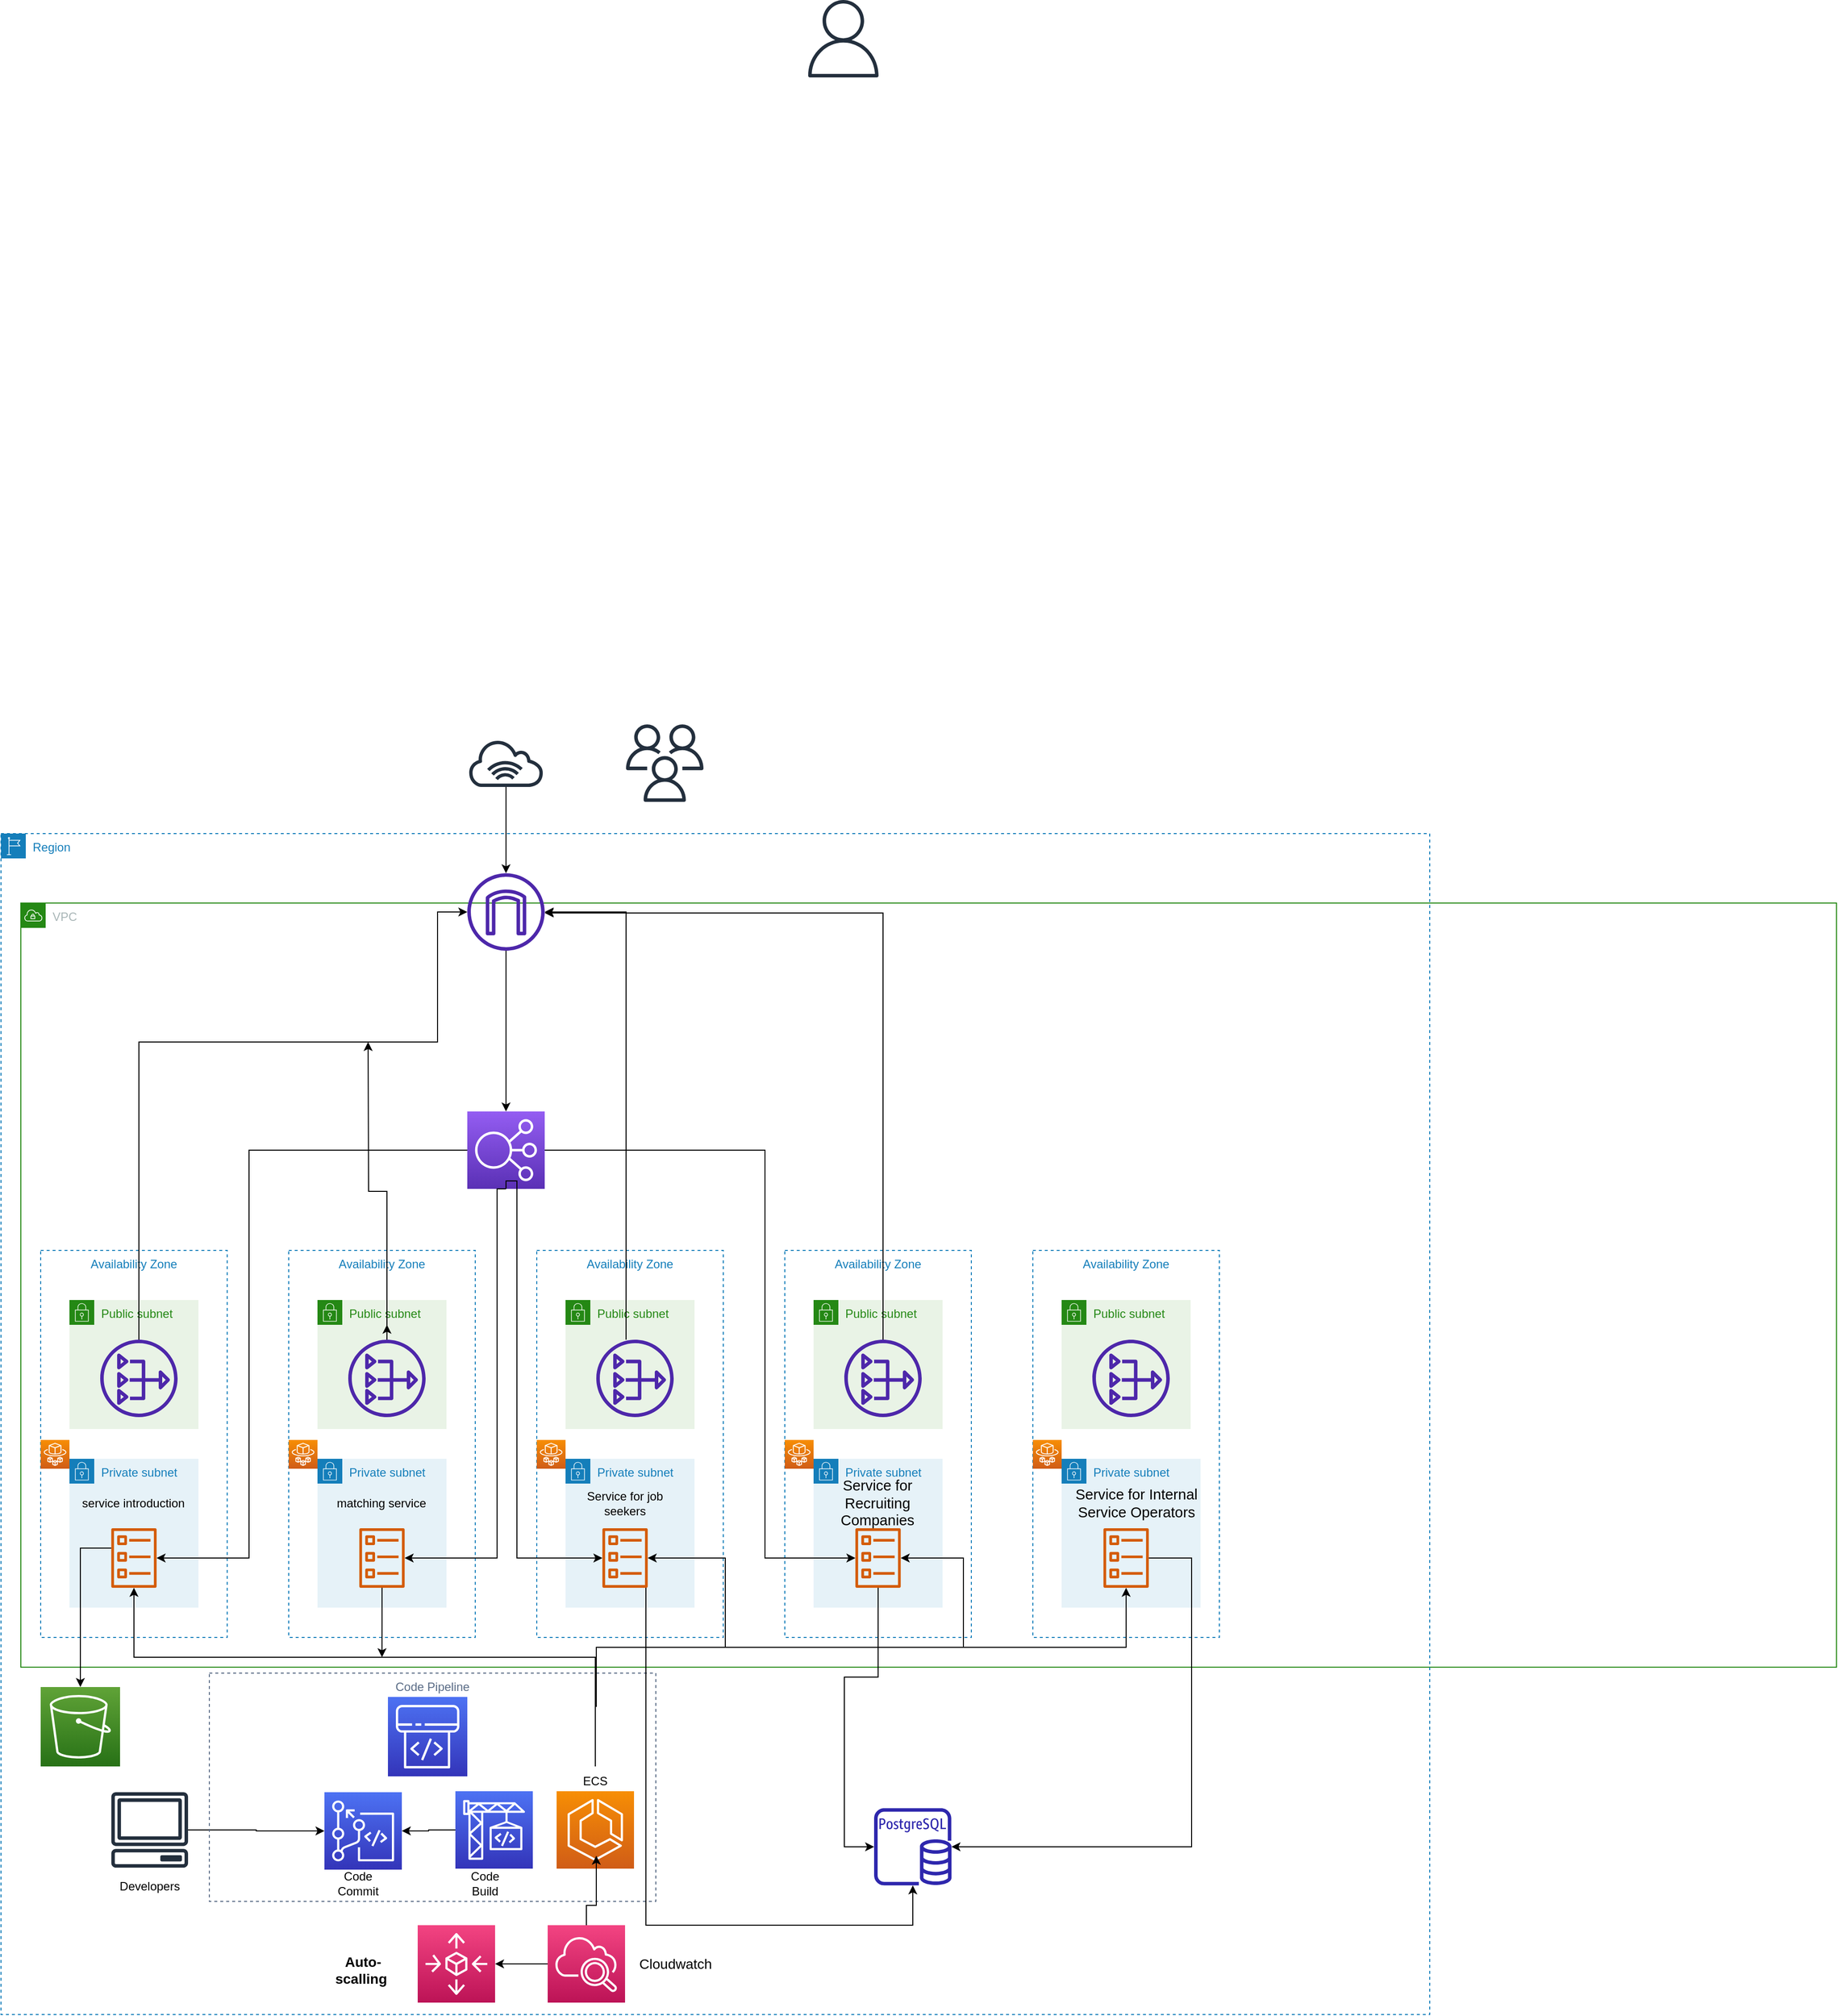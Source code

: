 <mxfile version="16.5.2" type="device"><diagram id="usgT5L8kxhBI3BYhlvLK" name="Page-1"><mxGraphModel dx="1043" dy="1648" grid="1" gridSize="10" guides="1" tooltips="1" connect="1" arrows="1" fold="1" page="1" pageScale="1" pageWidth="850" pageHeight="1100" math="0" shadow="0"><root><mxCell id="0"/><mxCell id="1" parent="0"/><mxCell id="IqSrq3hsJN4rREf1AIV9-23" value="" style="sketch=0;outlineConnect=0;fontColor=#232F3E;gradientColor=none;fillColor=#232F3D;strokeColor=none;dashed=0;verticalLabelPosition=bottom;verticalAlign=top;align=center;html=1;fontSize=12;fontStyle=0;aspect=fixed;pointerEvents=1;shape=mxgraph.aws4.user;" vertex="1" parent="1"><mxGeometry x="870" y="-180" width="78" height="78" as="geometry"/></mxCell><mxCell id="IqSrq3hsJN4rREf1AIV9-3" value="VPC" style="points=[[0,0],[0.25,0],[0.5,0],[0.75,0],[1,0],[1,0.25],[1,0.5],[1,0.75],[1,1],[0.75,1],[0.5,1],[0.25,1],[0,1],[0,0.75],[0,0.5],[0,0.25]];outlineConnect=0;gradientColor=none;html=1;whiteSpace=wrap;fontSize=12;fontStyle=0;container=0;pointerEvents=0;collapsible=0;recursiveResize=0;shape=mxgraph.aws4.group;grIcon=mxgraph.aws4.group_vpc;strokeColor=#248814;fillColor=none;verticalAlign=top;align=left;spacingLeft=30;fontColor=#AAB7B8;dashed=0;" vertex="1" parent="1"><mxGeometry x="80" y="730" width="1830" height="770" as="geometry"/></mxCell><mxCell id="IqSrq3hsJN4rREf1AIV9-4" value="Region" style="points=[[0,0],[0.25,0],[0.5,0],[0.75,0],[1,0],[1,0.25],[1,0.5],[1,0.75],[1,1],[0.75,1],[0.5,1],[0.25,1],[0,1],[0,0.75],[0,0.5],[0,0.25]];outlineConnect=0;gradientColor=none;html=1;whiteSpace=wrap;fontSize=12;fontStyle=0;container=1;pointerEvents=0;collapsible=0;recursiveResize=0;shape=mxgraph.aws4.group;grIcon=mxgraph.aws4.group_region;strokeColor=#147EBA;fillColor=none;verticalAlign=top;align=left;spacingLeft=30;fontColor=#147EBA;dashed=1;" vertex="1" parent="1"><mxGeometry x="60" y="660" width="1440" height="1190" as="geometry"/></mxCell><mxCell id="IqSrq3hsJN4rREf1AIV9-6" value="Availability Zone" style="fillColor=none;strokeColor=#147EBA;dashed=1;verticalAlign=top;fontStyle=0;fontColor=#147EBA;" vertex="1" parent="IqSrq3hsJN4rREf1AIV9-4"><mxGeometry x="40" y="420" width="188" height="390" as="geometry"/></mxCell><mxCell id="IqSrq3hsJN4rREf1AIV9-7" value="Private subnet" style="points=[[0,0],[0.25,0],[0.5,0],[0.75,0],[1,0],[1,0.25],[1,0.5],[1,0.75],[1,1],[0.75,1],[0.5,1],[0.25,1],[0,1],[0,0.75],[0,0.5],[0,0.25]];outlineConnect=0;gradientColor=none;html=1;whiteSpace=wrap;fontSize=12;fontStyle=0;container=1;pointerEvents=0;collapsible=0;recursiveResize=0;shape=mxgraph.aws4.group;grIcon=mxgraph.aws4.group_security_group;grStroke=0;strokeColor=#147EBA;fillColor=#E6F2F8;verticalAlign=top;align=left;spacingLeft=30;fontColor=#147EBA;dashed=0;" vertex="1" parent="IqSrq3hsJN4rREf1AIV9-4"><mxGeometry x="69" y="630" width="130" height="150" as="geometry"/></mxCell><mxCell id="IqSrq3hsJN4rREf1AIV9-49" value="service introduction" style="text;html=1;strokeColor=none;fillColor=none;align=center;verticalAlign=middle;whiteSpace=wrap;rounded=0;" vertex="1" parent="IqSrq3hsJN4rREf1AIV9-7"><mxGeometry x="-0.01" y="30" width="129" height="30" as="geometry"/></mxCell><mxCell id="IqSrq3hsJN4rREf1AIV9-58" style="edgeStyle=orthogonalEdgeStyle;rounded=0;orthogonalLoop=1;jettySize=auto;html=1;exitX=0.5;exitY=1;exitDx=0;exitDy=0;exitPerimeter=0;" edge="1" parent="IqSrq3hsJN4rREf1AIV9-4" source="IqSrq3hsJN4rREf1AIV9-20" target="IqSrq3hsJN4rREf1AIV9-1"><mxGeometry relative="1" as="geometry"><Array as="points"><mxPoint x="509" y="319"/><mxPoint x="250" y="319"/><mxPoint x="250" y="730"/></Array></mxGeometry></mxCell><mxCell id="IqSrq3hsJN4rREf1AIV9-20" value="" style="sketch=0;points=[[0,0,0],[0.25,0,0],[0.5,0,0],[0.75,0,0],[1,0,0],[0,1,0],[0.25,1,0],[0.5,1,0],[0.75,1,0],[1,1,0],[0,0.25,0],[0,0.5,0],[0,0.75,0],[1,0.25,0],[1,0.5,0],[1,0.75,0]];outlineConnect=0;fontColor=#232F3E;gradientColor=#945DF2;gradientDirection=north;fillColor=#5A30B5;strokeColor=#ffffff;dashed=0;verticalLabelPosition=bottom;verticalAlign=top;align=center;html=1;fontSize=12;fontStyle=0;aspect=fixed;shape=mxgraph.aws4.resourceIcon;resIcon=mxgraph.aws4.elastic_load_balancing;" vertex="1" parent="IqSrq3hsJN4rREf1AIV9-4"><mxGeometry x="470" y="280" width="78" height="78" as="geometry"/></mxCell><mxCell id="IqSrq3hsJN4rREf1AIV9-1" value="" style="sketch=0;outlineConnect=0;fontColor=#232F3E;gradientColor=none;fillColor=#D45B07;strokeColor=none;dashed=0;verticalLabelPosition=bottom;verticalAlign=top;align=center;html=1;fontSize=12;fontStyle=0;aspect=fixed;pointerEvents=1;shape=mxgraph.aws4.ecs_task;" vertex="1" parent="IqSrq3hsJN4rREf1AIV9-4"><mxGeometry x="110.87" y="700" width="46.25" height="60" as="geometry"/></mxCell><mxCell id="IqSrq3hsJN4rREf1AIV9-27" value="Public subnet" style="points=[[0,0],[0.25,0],[0.5,0],[0.75,0],[1,0],[1,0.25],[1,0.5],[1,0.75],[1,1],[0.75,1],[0.5,1],[0.25,1],[0,1],[0,0.75],[0,0.5],[0,0.25]];outlineConnect=0;gradientColor=none;html=1;whiteSpace=wrap;fontSize=12;fontStyle=0;container=1;pointerEvents=0;collapsible=0;recursiveResize=0;shape=mxgraph.aws4.group;grIcon=mxgraph.aws4.group_security_group;grStroke=0;strokeColor=#248814;fillColor=#E9F3E6;verticalAlign=top;align=left;spacingLeft=30;fontColor=#248814;dashed=0;" vertex="1" parent="IqSrq3hsJN4rREf1AIV9-4"><mxGeometry x="68.99" y="470" width="130" height="130" as="geometry"/></mxCell><mxCell id="IqSrq3hsJN4rREf1AIV9-113" style="edgeStyle=orthogonalEdgeStyle;rounded=0;orthogonalLoop=1;jettySize=auto;html=1;" edge="1" parent="IqSrq3hsJN4rREf1AIV9-4" source="IqSrq3hsJN4rREf1AIV9-28" target="IqSrq3hsJN4rREf1AIV9-22"><mxGeometry relative="1" as="geometry"><Array as="points"><mxPoint x="139" y="210"/><mxPoint x="440" y="210"/><mxPoint x="440" y="79"/></Array></mxGeometry></mxCell><mxCell id="IqSrq3hsJN4rREf1AIV9-28" value="" style="sketch=0;outlineConnect=0;fontColor=#232F3E;gradientColor=none;fillColor=#4D27AA;strokeColor=none;dashed=0;verticalLabelPosition=bottom;verticalAlign=top;align=center;html=1;fontSize=12;fontStyle=0;aspect=fixed;pointerEvents=1;shape=mxgraph.aws4.nat_gateway;" vertex="1" parent="IqSrq3hsJN4rREf1AIV9-4"><mxGeometry x="100" y="510" width="78" height="78" as="geometry"/></mxCell><mxCell id="IqSrq3hsJN4rREf1AIV9-29" value="Availability Zone" style="fillColor=none;strokeColor=#147EBA;dashed=1;verticalAlign=top;fontStyle=0;fontColor=#147EBA;" vertex="1" parent="IqSrq3hsJN4rREf1AIV9-4"><mxGeometry x="290" y="420" width="188" height="390" as="geometry"/></mxCell><mxCell id="IqSrq3hsJN4rREf1AIV9-30" value="Private subnet" style="points=[[0,0],[0.25,0],[0.5,0],[0.75,0],[1,0],[1,0.25],[1,0.5],[1,0.75],[1,1],[0.75,1],[0.5,1],[0.25,1],[0,1],[0,0.75],[0,0.5],[0,0.25]];outlineConnect=0;gradientColor=none;html=1;whiteSpace=wrap;fontSize=12;fontStyle=0;container=1;pointerEvents=0;collapsible=0;recursiveResize=0;shape=mxgraph.aws4.group;grIcon=mxgraph.aws4.group_security_group;grStroke=0;strokeColor=#147EBA;fillColor=#E6F2F8;verticalAlign=top;align=left;spacingLeft=30;fontColor=#147EBA;dashed=0;" vertex="1" parent="IqSrq3hsJN4rREf1AIV9-4"><mxGeometry x="319" y="630" width="130" height="150" as="geometry"/></mxCell><mxCell id="IqSrq3hsJN4rREf1AIV9-50" value="matching service" style="text;html=1;strokeColor=none;fillColor=none;align=center;verticalAlign=middle;whiteSpace=wrap;rounded=0;" vertex="1" parent="IqSrq3hsJN4rREf1AIV9-30"><mxGeometry x="10.49" y="30" width="109" height="30" as="geometry"/></mxCell><mxCell id="IqSrq3hsJN4rREf1AIV9-59" style="edgeStyle=orthogonalEdgeStyle;rounded=0;orthogonalLoop=1;jettySize=auto;html=1;exitX=0.5;exitY=1;exitDx=0;exitDy=0;exitPerimeter=0;" edge="1" parent="IqSrq3hsJN4rREf1AIV9-4" source="IqSrq3hsJN4rREf1AIV9-20" target="IqSrq3hsJN4rREf1AIV9-31"><mxGeometry relative="1" as="geometry"><Array as="points"><mxPoint x="500" y="358"/><mxPoint x="500" y="730"/></Array></mxGeometry></mxCell><mxCell id="IqSrq3hsJN4rREf1AIV9-31" value="" style="sketch=0;outlineConnect=0;fontColor=#232F3E;gradientColor=none;fillColor=#D45B07;strokeColor=none;dashed=0;verticalLabelPosition=bottom;verticalAlign=top;align=center;html=1;fontSize=12;fontStyle=0;aspect=fixed;pointerEvents=1;shape=mxgraph.aws4.ecs_task;" vertex="1" parent="IqSrq3hsJN4rREf1AIV9-4"><mxGeometry x="360.87" y="700" width="46.25" height="60" as="geometry"/></mxCell><mxCell id="IqSrq3hsJN4rREf1AIV9-32" value="Public subnet" style="points=[[0,0],[0.25,0],[0.5,0],[0.75,0],[1,0],[1,0.25],[1,0.5],[1,0.75],[1,1],[0.75,1],[0.5,1],[0.25,1],[0,1],[0,0.75],[0,0.5],[0,0.25]];outlineConnect=0;gradientColor=none;html=1;whiteSpace=wrap;fontSize=12;fontStyle=0;container=1;pointerEvents=0;collapsible=0;recursiveResize=0;shape=mxgraph.aws4.group;grIcon=mxgraph.aws4.group_security_group;grStroke=0;strokeColor=#248814;fillColor=#E9F3E6;verticalAlign=top;align=left;spacingLeft=30;fontColor=#248814;dashed=0;" vertex="1" parent="IqSrq3hsJN4rREf1AIV9-4"><mxGeometry x="318.99" y="470" width="130" height="130" as="geometry"/></mxCell><mxCell id="IqSrq3hsJN4rREf1AIV9-114" style="edgeStyle=orthogonalEdgeStyle;rounded=0;orthogonalLoop=1;jettySize=auto;html=1;" edge="1" parent="IqSrq3hsJN4rREf1AIV9-4" source="IqSrq3hsJN4rREf1AIV9-33" target="IqSrq3hsJN4rREf1AIV9-4"><mxGeometry relative="1" as="geometry"><Array as="points"><mxPoint x="389" y="360"/><mxPoint x="448" y="360"/></Array></mxGeometry></mxCell><mxCell id="IqSrq3hsJN4rREf1AIV9-33" value="" style="sketch=0;outlineConnect=0;fontColor=#232F3E;gradientColor=none;fillColor=#4D27AA;strokeColor=none;dashed=0;verticalLabelPosition=bottom;verticalAlign=top;align=center;html=1;fontSize=12;fontStyle=0;aspect=fixed;pointerEvents=1;shape=mxgraph.aws4.nat_gateway;" vertex="1" parent="IqSrq3hsJN4rREf1AIV9-4"><mxGeometry x="350" y="510" width="78" height="78" as="geometry"/></mxCell><mxCell id="IqSrq3hsJN4rREf1AIV9-34" value="Availability Zone" style="fillColor=none;strokeColor=#147EBA;dashed=1;verticalAlign=top;fontStyle=0;fontColor=#147EBA;" vertex="1" parent="IqSrq3hsJN4rREf1AIV9-4"><mxGeometry x="540" y="420" width="188" height="390" as="geometry"/></mxCell><mxCell id="IqSrq3hsJN4rREf1AIV9-35" value="Private subnet" style="points=[[0,0],[0.25,0],[0.5,0],[0.75,0],[1,0],[1,0.25],[1,0.5],[1,0.75],[1,1],[0.75,1],[0.5,1],[0.25,1],[0,1],[0,0.75],[0,0.5],[0,0.25]];outlineConnect=0;gradientColor=none;html=1;whiteSpace=wrap;fontSize=12;fontStyle=0;container=1;pointerEvents=0;collapsible=0;recursiveResize=0;shape=mxgraph.aws4.group;grIcon=mxgraph.aws4.group_security_group;grStroke=0;strokeColor=#147EBA;fillColor=#E6F2F8;verticalAlign=top;align=left;spacingLeft=30;fontColor=#147EBA;dashed=0;" vertex="1" parent="IqSrq3hsJN4rREf1AIV9-4"><mxGeometry x="569" y="630" width="130" height="150" as="geometry"/></mxCell><mxCell id="IqSrq3hsJN4rREf1AIV9-51" value="Service for job seekers" style="text;html=1;strokeColor=none;fillColor=none;align=center;verticalAlign=middle;whiteSpace=wrap;rounded=0;" vertex="1" parent="IqSrq3hsJN4rREf1AIV9-35"><mxGeometry x="-0.01" y="30" width="120.01" height="30" as="geometry"/></mxCell><mxCell id="IqSrq3hsJN4rREf1AIV9-36" value="" style="sketch=0;outlineConnect=0;fontColor=#232F3E;gradientColor=none;fillColor=#D45B07;strokeColor=none;dashed=0;verticalLabelPosition=bottom;verticalAlign=top;align=center;html=1;fontSize=12;fontStyle=0;aspect=fixed;pointerEvents=1;shape=mxgraph.aws4.ecs_task;" vertex="1" parent="IqSrq3hsJN4rREf1AIV9-35"><mxGeometry x="36.87" y="70" width="46.25" height="60" as="geometry"/></mxCell><mxCell id="IqSrq3hsJN4rREf1AIV9-62" style="edgeStyle=orthogonalEdgeStyle;rounded=0;orthogonalLoop=1;jettySize=auto;html=1;exitX=0.5;exitY=1;exitDx=0;exitDy=0;exitPerimeter=0;" edge="1" parent="IqSrq3hsJN4rREf1AIV9-4" source="IqSrq3hsJN4rREf1AIV9-20" target="IqSrq3hsJN4rREf1AIV9-36"><mxGeometry relative="1" as="geometry"><Array as="points"><mxPoint x="509" y="350"/><mxPoint x="520" y="350"/><mxPoint x="520" y="730"/></Array></mxGeometry></mxCell><mxCell id="IqSrq3hsJN4rREf1AIV9-37" value="Public subnet" style="points=[[0,0],[0.25,0],[0.5,0],[0.75,0],[1,0],[1,0.25],[1,0.5],[1,0.75],[1,1],[0.75,1],[0.5,1],[0.25,1],[0,1],[0,0.75],[0,0.5],[0,0.25]];outlineConnect=0;gradientColor=none;html=1;whiteSpace=wrap;fontSize=12;fontStyle=0;container=1;pointerEvents=0;collapsible=0;recursiveResize=0;shape=mxgraph.aws4.group;grIcon=mxgraph.aws4.group_security_group;grStroke=0;strokeColor=#248814;fillColor=#E9F3E6;verticalAlign=top;align=left;spacingLeft=30;fontColor=#248814;dashed=0;" vertex="1" parent="IqSrq3hsJN4rREf1AIV9-4"><mxGeometry x="568.99" y="470" width="130" height="130" as="geometry"/></mxCell><mxCell id="IqSrq3hsJN4rREf1AIV9-115" style="edgeStyle=orthogonalEdgeStyle;rounded=0;orthogonalLoop=1;jettySize=auto;html=1;" edge="1" parent="IqSrq3hsJN4rREf1AIV9-4" source="IqSrq3hsJN4rREf1AIV9-38" target="IqSrq3hsJN4rREf1AIV9-22"><mxGeometry relative="1" as="geometry"><Array as="points"><mxPoint x="630" y="79"/></Array></mxGeometry></mxCell><mxCell id="IqSrq3hsJN4rREf1AIV9-38" value="" style="sketch=0;outlineConnect=0;fontColor=#232F3E;gradientColor=none;fillColor=#4D27AA;strokeColor=none;dashed=0;verticalLabelPosition=bottom;verticalAlign=top;align=center;html=1;fontSize=12;fontStyle=0;aspect=fixed;pointerEvents=1;shape=mxgraph.aws4.nat_gateway;" vertex="1" parent="IqSrq3hsJN4rREf1AIV9-4"><mxGeometry x="600" y="510" width="78" height="78" as="geometry"/></mxCell><mxCell id="IqSrq3hsJN4rREf1AIV9-39" value="Availability Zone" style="fillColor=none;strokeColor=#147EBA;dashed=1;verticalAlign=top;fontStyle=0;fontColor=#147EBA;" vertex="1" parent="IqSrq3hsJN4rREf1AIV9-4"><mxGeometry x="790" y="420" width="188" height="390" as="geometry"/></mxCell><mxCell id="IqSrq3hsJN4rREf1AIV9-40" value="Private subnet" style="points=[[0,0],[0.25,0],[0.5,0],[0.75,0],[1,0],[1,0.25],[1,0.5],[1,0.75],[1,1],[0.75,1],[0.5,1],[0.25,1],[0,1],[0,0.75],[0,0.5],[0,0.25]];outlineConnect=0;gradientColor=none;html=1;whiteSpace=wrap;fontSize=12;fontStyle=0;container=1;pointerEvents=0;collapsible=0;recursiveResize=0;shape=mxgraph.aws4.group;grIcon=mxgraph.aws4.group_security_group;grStroke=0;strokeColor=#147EBA;fillColor=#E6F2F8;verticalAlign=top;align=left;spacingLeft=30;fontColor=#147EBA;dashed=0;" vertex="1" parent="IqSrq3hsJN4rREf1AIV9-4"><mxGeometry x="819" y="630" width="130" height="150" as="geometry"/></mxCell><mxCell id="IqSrq3hsJN4rREf1AIV9-52" value="&lt;span style=&quot;font-size: 11.0pt ; font-family: &amp;#34;calibri&amp;#34; , sans-serif&quot;&gt;Service for Recruiting Companies&lt;span style=&quot;letter-spacing: -2.35pt&quot;&gt;&lt;/span&gt;&lt;/span&gt;" style="text;html=1;strokeColor=none;fillColor=none;align=center;verticalAlign=middle;whiteSpace=wrap;rounded=0;" vertex="1" parent="IqSrq3hsJN4rREf1AIV9-40"><mxGeometry x="-1" y="30" width="131" height="30" as="geometry"/></mxCell><mxCell id="IqSrq3hsJN4rREf1AIV9-61" style="edgeStyle=orthogonalEdgeStyle;rounded=0;orthogonalLoop=1;jettySize=auto;html=1;" edge="1" parent="IqSrq3hsJN4rREf1AIV9-4" source="IqSrq3hsJN4rREf1AIV9-20" target="IqSrq3hsJN4rREf1AIV9-41"><mxGeometry relative="1" as="geometry"><Array as="points"><mxPoint x="770" y="319"/><mxPoint x="770" y="730"/></Array></mxGeometry></mxCell><mxCell id="IqSrq3hsJN4rREf1AIV9-41" value="" style="sketch=0;outlineConnect=0;fontColor=#232F3E;gradientColor=none;fillColor=#D45B07;strokeColor=none;dashed=0;verticalLabelPosition=bottom;verticalAlign=top;align=center;html=1;fontSize=12;fontStyle=0;aspect=fixed;pointerEvents=1;shape=mxgraph.aws4.ecs_task;" vertex="1" parent="IqSrq3hsJN4rREf1AIV9-4"><mxGeometry x="860.87" y="700" width="46.25" height="60" as="geometry"/></mxCell><mxCell id="IqSrq3hsJN4rREf1AIV9-42" value="Public subnet" style="points=[[0,0],[0.25,0],[0.5,0],[0.75,0],[1,0],[1,0.25],[1,0.5],[1,0.75],[1,1],[0.75,1],[0.5,1],[0.25,1],[0,1],[0,0.75],[0,0.5],[0,0.25]];outlineConnect=0;gradientColor=none;html=1;whiteSpace=wrap;fontSize=12;fontStyle=0;container=1;pointerEvents=0;collapsible=0;recursiveResize=0;shape=mxgraph.aws4.group;grIcon=mxgraph.aws4.group_security_group;grStroke=0;strokeColor=#248814;fillColor=#E9F3E6;verticalAlign=top;align=left;spacingLeft=30;fontColor=#248814;dashed=0;" vertex="1" parent="IqSrq3hsJN4rREf1AIV9-4"><mxGeometry x="818.99" y="470" width="130" height="130" as="geometry"/></mxCell><mxCell id="IqSrq3hsJN4rREf1AIV9-43" value="" style="sketch=0;outlineConnect=0;fontColor=#232F3E;gradientColor=none;fillColor=#4D27AA;strokeColor=none;dashed=0;verticalLabelPosition=bottom;verticalAlign=top;align=center;html=1;fontSize=12;fontStyle=0;aspect=fixed;pointerEvents=1;shape=mxgraph.aws4.nat_gateway;" vertex="1" parent="IqSrq3hsJN4rREf1AIV9-4"><mxGeometry x="850" y="510" width="78" height="78" as="geometry"/></mxCell><mxCell id="IqSrq3hsJN4rREf1AIV9-44" value="Availability Zone" style="fillColor=none;strokeColor=#147EBA;dashed=1;verticalAlign=top;fontStyle=0;fontColor=#147EBA;" vertex="1" parent="IqSrq3hsJN4rREf1AIV9-4"><mxGeometry x="1040" y="420" width="188" height="390" as="geometry"/></mxCell><mxCell id="IqSrq3hsJN4rREf1AIV9-45" value="Private subnet" style="points=[[0,0],[0.25,0],[0.5,0],[0.75,0],[1,0],[1,0.25],[1,0.5],[1,0.75],[1,1],[0.75,1],[0.5,1],[0.25,1],[0,1],[0,0.75],[0,0.5],[0,0.25]];outlineConnect=0;gradientColor=none;html=1;whiteSpace=wrap;fontSize=12;fontStyle=0;container=1;pointerEvents=0;collapsible=0;recursiveResize=0;shape=mxgraph.aws4.group;grIcon=mxgraph.aws4.group_security_group;grStroke=0;strokeColor=#147EBA;fillColor=#E6F2F8;verticalAlign=top;align=left;spacingLeft=30;fontColor=#147EBA;dashed=0;" vertex="1" parent="IqSrq3hsJN4rREf1AIV9-4"><mxGeometry x="1069" y="630" width="140" height="150" as="geometry"/></mxCell><mxCell id="IqSrq3hsJN4rREf1AIV9-53" value="&lt;span style=&quot;font-size: 11.0pt ; font-family: &amp;#34;calibri&amp;#34; , sans-serif&quot;&gt;Service for Internal Service Operators&lt;span style=&quot;letter-spacing: -2.35pt&quot;&gt;&lt;/span&gt;&lt;/span&gt;" style="text;html=1;strokeColor=none;fillColor=none;align=center;verticalAlign=middle;whiteSpace=wrap;rounded=0;" vertex="1" parent="IqSrq3hsJN4rREf1AIV9-45"><mxGeometry x="11" y="30" width="129" height="30" as="geometry"/></mxCell><mxCell id="IqSrq3hsJN4rREf1AIV9-46" value="" style="sketch=0;outlineConnect=0;fontColor=#232F3E;gradientColor=none;fillColor=#D45B07;strokeColor=none;dashed=0;verticalLabelPosition=bottom;verticalAlign=top;align=center;html=1;fontSize=12;fontStyle=0;aspect=fixed;pointerEvents=1;shape=mxgraph.aws4.ecs_task;" vertex="1" parent="IqSrq3hsJN4rREf1AIV9-4"><mxGeometry x="1110.87" y="700" width="46.25" height="60" as="geometry"/></mxCell><mxCell id="IqSrq3hsJN4rREf1AIV9-47" value="Public subnet" style="points=[[0,0],[0.25,0],[0.5,0],[0.75,0],[1,0],[1,0.25],[1,0.5],[1,0.75],[1,1],[0.75,1],[0.5,1],[0.25,1],[0,1],[0,0.75],[0,0.5],[0,0.25]];outlineConnect=0;gradientColor=none;html=1;whiteSpace=wrap;fontSize=12;fontStyle=0;container=1;pointerEvents=0;collapsible=0;recursiveResize=0;shape=mxgraph.aws4.group;grIcon=mxgraph.aws4.group_security_group;grStroke=0;strokeColor=#248814;fillColor=#E9F3E6;verticalAlign=top;align=left;spacingLeft=30;fontColor=#248814;dashed=0;" vertex="1" parent="IqSrq3hsJN4rREf1AIV9-4"><mxGeometry x="1068.99" y="470" width="130" height="130" as="geometry"/></mxCell><mxCell id="IqSrq3hsJN4rREf1AIV9-48" value="" style="sketch=0;outlineConnect=0;fontColor=#232F3E;gradientColor=none;fillColor=#4D27AA;strokeColor=none;dashed=0;verticalLabelPosition=bottom;verticalAlign=top;align=center;html=1;fontSize=12;fontStyle=0;aspect=fixed;pointerEvents=1;shape=mxgraph.aws4.nat_gateway;" vertex="1" parent="IqSrq3hsJN4rREf1AIV9-4"><mxGeometry x="1100" y="510" width="78" height="78" as="geometry"/></mxCell><mxCell id="IqSrq3hsJN4rREf1AIV9-63" style="edgeStyle=orthogonalEdgeStyle;rounded=0;orthogonalLoop=1;jettySize=auto;html=1;" edge="1" parent="IqSrq3hsJN4rREf1AIV9-4" source="IqSrq3hsJN4rREf1AIV9-22" target="IqSrq3hsJN4rREf1AIV9-20"><mxGeometry relative="1" as="geometry"/></mxCell><mxCell id="IqSrq3hsJN4rREf1AIV9-22" value="" style="sketch=0;outlineConnect=0;fontColor=#232F3E;gradientColor=none;fillColor=#4D27AA;strokeColor=none;dashed=0;verticalLabelPosition=bottom;verticalAlign=top;align=center;html=1;fontSize=12;fontStyle=0;aspect=fixed;pointerEvents=1;shape=mxgraph.aws4.internet_gateway;" vertex="1" parent="IqSrq3hsJN4rREf1AIV9-4"><mxGeometry x="470" y="40" width="78" height="78" as="geometry"/></mxCell><mxCell id="IqSrq3hsJN4rREf1AIV9-67" value="" style="group" vertex="1" connectable="0" parent="IqSrq3hsJN4rREf1AIV9-4"><mxGeometry x="110.87" y="966" width="78" height="110" as="geometry"/></mxCell><mxCell id="IqSrq3hsJN4rREf1AIV9-64" value="" style="sketch=0;outlineConnect=0;fontColor=#232F3E;gradientColor=none;fillColor=#232F3D;strokeColor=none;dashed=0;verticalLabelPosition=bottom;verticalAlign=top;align=center;html=1;fontSize=12;fontStyle=0;aspect=fixed;pointerEvents=1;shape=mxgraph.aws4.client;" vertex="1" parent="IqSrq3hsJN4rREf1AIV9-67"><mxGeometry width="78" height="76" as="geometry"/></mxCell><mxCell id="IqSrq3hsJN4rREf1AIV9-66" value="Developers" style="text;html=1;strokeColor=none;fillColor=none;align=center;verticalAlign=middle;whiteSpace=wrap;rounded=0;" vertex="1" parent="IqSrq3hsJN4rREf1AIV9-67"><mxGeometry x="9" y="80" width="60" height="30" as="geometry"/></mxCell><mxCell id="IqSrq3hsJN4rREf1AIV9-68" value="" style="sketch=0;points=[[0,0,0],[0.25,0,0],[0.5,0,0],[0.75,0,0],[1,0,0],[0,1,0],[0.25,1,0],[0.5,1,0],[0.75,1,0],[1,1,0],[0,0.25,0],[0,0.5,0],[0,0.75,0],[1,0.25,0],[1,0.5,0],[1,0.75,0]];outlineConnect=0;fontColor=#232F3E;gradientColor=#F78E04;gradientDirection=north;fillColor=#D05C17;strokeColor=#ffffff;dashed=0;verticalLabelPosition=bottom;verticalAlign=top;align=center;html=1;fontSize=12;fontStyle=0;aspect=fixed;shape=mxgraph.aws4.resourceIcon;resIcon=mxgraph.aws4.fargate;" vertex="1" parent="IqSrq3hsJN4rREf1AIV9-4"><mxGeometry x="40" y="611" width="29" height="29" as="geometry"/></mxCell><mxCell id="IqSrq3hsJN4rREf1AIV9-69" value="" style="sketch=0;points=[[0,0,0],[0.25,0,0],[0.5,0,0],[0.75,0,0],[1,0,0],[0,1,0],[0.25,1,0],[0.5,1,0],[0.75,1,0],[1,1,0],[0,0.25,0],[0,0.5,0],[0,0.75,0],[1,0.25,0],[1,0.5,0],[1,0.75,0]];outlineConnect=0;fontColor=#232F3E;gradientColor=#F78E04;gradientDirection=north;fillColor=#D05C17;strokeColor=#ffffff;dashed=0;verticalLabelPosition=bottom;verticalAlign=top;align=center;html=1;fontSize=12;fontStyle=0;aspect=fixed;shape=mxgraph.aws4.resourceIcon;resIcon=mxgraph.aws4.fargate;" vertex="1" parent="IqSrq3hsJN4rREf1AIV9-4"><mxGeometry x="289.99" y="611" width="29" height="29" as="geometry"/></mxCell><mxCell id="IqSrq3hsJN4rREf1AIV9-70" value="" style="sketch=0;points=[[0,0,0],[0.25,0,0],[0.5,0,0],[0.75,0,0],[1,0,0],[0,1,0],[0.25,1,0],[0.5,1,0],[0.75,1,0],[1,1,0],[0,0.25,0],[0,0.5,0],[0,0.75,0],[1,0.25,0],[1,0.5,0],[1,0.75,0]];outlineConnect=0;fontColor=#232F3E;gradientColor=#F78E04;gradientDirection=north;fillColor=#D05C17;strokeColor=#ffffff;dashed=0;verticalLabelPosition=bottom;verticalAlign=top;align=center;html=1;fontSize=12;fontStyle=0;aspect=fixed;shape=mxgraph.aws4.resourceIcon;resIcon=mxgraph.aws4.fargate;" vertex="1" parent="IqSrq3hsJN4rREf1AIV9-4"><mxGeometry x="540" y="611" width="29" height="29" as="geometry"/></mxCell><mxCell id="IqSrq3hsJN4rREf1AIV9-71" value="" style="sketch=0;points=[[0,0,0],[0.25,0,0],[0.5,0,0],[0.75,0,0],[1,0,0],[0,1,0],[0.25,1,0],[0.5,1,0],[0.75,1,0],[1,1,0],[0,0.25,0],[0,0.5,0],[0,0.75,0],[1,0.25,0],[1,0.5,0],[1,0.75,0]];outlineConnect=0;fontColor=#232F3E;gradientColor=#F78E04;gradientDirection=north;fillColor=#D05C17;strokeColor=#ffffff;dashed=0;verticalLabelPosition=bottom;verticalAlign=top;align=center;html=1;fontSize=12;fontStyle=0;aspect=fixed;shape=mxgraph.aws4.resourceIcon;resIcon=mxgraph.aws4.fargate;" vertex="1" parent="IqSrq3hsJN4rREf1AIV9-4"><mxGeometry x="790" y="611" width="29" height="29" as="geometry"/></mxCell><mxCell id="IqSrq3hsJN4rREf1AIV9-72" value="" style="sketch=0;points=[[0,0,0],[0.25,0,0],[0.5,0,0],[0.75,0,0],[1,0,0],[0,1,0],[0.25,1,0],[0.5,1,0],[0.75,1,0],[1,1,0],[0,0.25,0],[0,0.5,0],[0,0.75,0],[1,0.25,0],[1,0.5,0],[1,0.75,0]];outlineConnect=0;fontColor=#232F3E;gradientColor=#F78E04;gradientDirection=north;fillColor=#D05C17;strokeColor=#ffffff;dashed=0;verticalLabelPosition=bottom;verticalAlign=top;align=center;html=1;fontSize=12;fontStyle=0;aspect=fixed;shape=mxgraph.aws4.resourceIcon;resIcon=mxgraph.aws4.fargate;" vertex="1" parent="IqSrq3hsJN4rREf1AIV9-4"><mxGeometry x="1040" y="611" width="29" height="29" as="geometry"/></mxCell><mxCell id="IqSrq3hsJN4rREf1AIV9-75" value="" style="sketch=0;points=[[0,0,0],[0.25,0,0],[0.5,0,0],[0.75,0,0],[1,0,0],[0,1,0],[0.25,1,0],[0.5,1,0],[0.75,1,0],[1,1,0],[0,0.25,0],[0,0.5,0],[0,0.75,0],[1,0.25,0],[1,0.5,0],[1,0.75,0]];outlineConnect=0;fontColor=#232F3E;gradientColor=#4D72F3;gradientDirection=north;fillColor=#3334B9;strokeColor=#ffffff;dashed=0;verticalLabelPosition=bottom;verticalAlign=top;align=center;html=1;fontSize=12;fontStyle=0;aspect=fixed;shape=mxgraph.aws4.resourceIcon;resIcon=mxgraph.aws4.codepipeline;" vertex="1" parent="IqSrq3hsJN4rREf1AIV9-4"><mxGeometry x="390" y="870" width="80" height="80" as="geometry"/></mxCell><mxCell id="IqSrq3hsJN4rREf1AIV9-76" value="" style="sketch=0;points=[[0,0,0],[0.25,0,0],[0.5,0,0],[0.75,0,0],[1,0,0],[0,1,0],[0.25,1,0],[0.5,1,0],[0.75,1,0],[1,1,0],[0,0.25,0],[0,0.5,0],[0,0.75,0],[1,0.25,0],[1,0.5,0],[1,0.75,0]];outlineConnect=0;fontColor=#232F3E;gradientColor=#4D72F3;gradientDirection=north;fillColor=#3334B9;strokeColor=#ffffff;dashed=0;verticalLabelPosition=bottom;verticalAlign=top;align=center;html=1;fontSize=12;fontStyle=0;aspect=fixed;shape=mxgraph.aws4.resourceIcon;resIcon=mxgraph.aws4.codecommit;" vertex="1" parent="IqSrq3hsJN4rREf1AIV9-4"><mxGeometry x="326" y="966" width="78" height="78" as="geometry"/></mxCell><mxCell id="IqSrq3hsJN4rREf1AIV9-94" style="edgeStyle=orthogonalEdgeStyle;rounded=0;orthogonalLoop=1;jettySize=auto;html=1;entryX=1;entryY=0.5;entryDx=0;entryDy=0;entryPerimeter=0;" edge="1" parent="IqSrq3hsJN4rREf1AIV9-4" source="IqSrq3hsJN4rREf1AIV9-77" target="IqSrq3hsJN4rREf1AIV9-76"><mxGeometry relative="1" as="geometry"/></mxCell><mxCell id="IqSrq3hsJN4rREf1AIV9-77" value="" style="sketch=0;points=[[0,0,0],[0.25,0,0],[0.5,0,0],[0.75,0,0],[1,0,0],[0,1,0],[0.25,1,0],[0.5,1,0],[0.75,1,0],[1,1,0],[0,0.25,0],[0,0.5,0],[0,0.75,0],[1,0.25,0],[1,0.5,0],[1,0.75,0]];outlineConnect=0;fontColor=#232F3E;gradientColor=#4D72F3;gradientDirection=north;fillColor=#3334B9;strokeColor=#ffffff;dashed=0;verticalLabelPosition=bottom;verticalAlign=top;align=center;html=1;fontSize=12;fontStyle=0;aspect=fixed;shape=mxgraph.aws4.resourceIcon;resIcon=mxgraph.aws4.codebuild;" vertex="1" parent="IqSrq3hsJN4rREf1AIV9-4"><mxGeometry x="458" y="965" width="78" height="78" as="geometry"/></mxCell><mxCell id="IqSrq3hsJN4rREf1AIV9-82" value="" style="sketch=0;points=[[0,0,0],[0.25,0,0],[0.5,0,0],[0.75,0,0],[1,0,0],[0,1,0],[0.25,1,0],[0.5,1,0],[0.75,1,0],[1,1,0],[0,0.25,0],[0,0.5,0],[0,0.75,0],[1,0.25,0],[1,0.5,0],[1,0.75,0]];outlineConnect=0;fontColor=#232F3E;gradientColor=#F78E04;gradientDirection=north;fillColor=#D05C17;strokeColor=#ffffff;dashed=0;verticalLabelPosition=bottom;verticalAlign=top;align=center;html=1;fontSize=12;fontStyle=0;aspect=fixed;shape=mxgraph.aws4.resourceIcon;resIcon=mxgraph.aws4.ecs;" vertex="1" parent="IqSrq3hsJN4rREf1AIV9-4"><mxGeometry x="560" y="965" width="78" height="78" as="geometry"/></mxCell><mxCell id="IqSrq3hsJN4rREf1AIV9-83" value="Code Commit" style="text;html=1;strokeColor=none;fillColor=none;align=center;verticalAlign=middle;whiteSpace=wrap;rounded=0;" vertex="1" parent="IqSrq3hsJN4rREf1AIV9-4"><mxGeometry x="330" y="1043" width="60" height="30" as="geometry"/></mxCell><mxCell id="IqSrq3hsJN4rREf1AIV9-84" value="Code Build" style="text;html=1;strokeColor=none;fillColor=none;align=center;verticalAlign=middle;whiteSpace=wrap;rounded=0;" vertex="1" parent="IqSrq3hsJN4rREf1AIV9-4"><mxGeometry x="458" y="1048" width="60" height="20" as="geometry"/></mxCell><mxCell id="IqSrq3hsJN4rREf1AIV9-93" style="edgeStyle=orthogonalEdgeStyle;rounded=0;orthogonalLoop=1;jettySize=auto;html=1;entryX=0;entryY=0.5;entryDx=0;entryDy=0;entryPerimeter=0;" edge="1" parent="IqSrq3hsJN4rREf1AIV9-4" source="IqSrq3hsJN4rREf1AIV9-64" target="IqSrq3hsJN4rREf1AIV9-76"><mxGeometry relative="1" as="geometry"/></mxCell><mxCell id="IqSrq3hsJN4rREf1AIV9-81" value="Code Pipeline" style="fillColor=none;strokeColor=#5A6C86;dashed=1;verticalAlign=top;fontStyle=0;fontColor=#5A6C86;" vertex="1" parent="IqSrq3hsJN4rREf1AIV9-4"><mxGeometry x="210" y="846" width="450" height="230" as="geometry"/></mxCell><mxCell id="IqSrq3hsJN4rREf1AIV9-96" style="edgeStyle=orthogonalEdgeStyle;rounded=0;orthogonalLoop=1;jettySize=auto;html=1;" edge="1" parent="IqSrq3hsJN4rREf1AIV9-4" source="IqSrq3hsJN4rREf1AIV9-95" target="IqSrq3hsJN4rREf1AIV9-1"><mxGeometry relative="1" as="geometry"><Array as="points"><mxPoint x="599" y="830"/><mxPoint x="134" y="830"/></Array></mxGeometry></mxCell><mxCell id="IqSrq3hsJN4rREf1AIV9-95" value="ECS" style="text;html=1;strokeColor=none;fillColor=none;align=center;verticalAlign=middle;whiteSpace=wrap;rounded=0;" vertex="1" parent="IqSrq3hsJN4rREf1AIV9-4"><mxGeometry x="568.99" y="940" width="60" height="30" as="geometry"/></mxCell><mxCell id="IqSrq3hsJN4rREf1AIV9-107" style="edgeStyle=orthogonalEdgeStyle;rounded=0;orthogonalLoop=1;jettySize=auto;html=1;" edge="1" parent="IqSrq3hsJN4rREf1AIV9-4" source="IqSrq3hsJN4rREf1AIV9-1" target="IqSrq3hsJN4rREf1AIV9-106"><mxGeometry relative="1" as="geometry"><Array as="points"><mxPoint x="80" y="720"/></Array></mxGeometry></mxCell><mxCell id="IqSrq3hsJN4rREf1AIV9-106" value="" style="sketch=0;points=[[0,0,0],[0.25,0,0],[0.5,0,0],[0.75,0,0],[1,0,0],[0,1,0],[0.25,1,0],[0.5,1,0],[0.75,1,0],[1,1,0],[0,0.25,0],[0,0.5,0],[0,0.75,0],[1,0.25,0],[1,0.5,0],[1,0.75,0]];outlineConnect=0;fontColor=#232F3E;gradientColor=#60A337;gradientDirection=north;fillColor=#277116;strokeColor=#ffffff;dashed=0;verticalLabelPosition=bottom;verticalAlign=top;align=center;html=1;fontSize=12;fontStyle=0;aspect=fixed;shape=mxgraph.aws4.resourceIcon;resIcon=mxgraph.aws4.s3;" vertex="1" parent="IqSrq3hsJN4rREf1AIV9-4"><mxGeometry x="40" y="860" width="80" height="80" as="geometry"/></mxCell><mxCell id="IqSrq3hsJN4rREf1AIV9-122" style="edgeStyle=orthogonalEdgeStyle;rounded=0;orthogonalLoop=1;jettySize=auto;html=1;" edge="1" parent="IqSrq3hsJN4rREf1AIV9-4" source="IqSrq3hsJN4rREf1AIV9-108" target="IqSrq3hsJN4rREf1AIV9-119"><mxGeometry relative="1" as="geometry"/></mxCell><mxCell id="IqSrq3hsJN4rREf1AIV9-123" style="edgeStyle=orthogonalEdgeStyle;rounded=0;orthogonalLoop=1;jettySize=auto;html=1;" edge="1" parent="IqSrq3hsJN4rREf1AIV9-4" source="IqSrq3hsJN4rREf1AIV9-108"><mxGeometry relative="1" as="geometry"><mxPoint x="600" y="1030" as="targetPoint"/><Array as="points"><mxPoint x="590" y="1080"/><mxPoint x="600" y="1080"/></Array></mxGeometry></mxCell><mxCell id="IqSrq3hsJN4rREf1AIV9-108" value="" style="sketch=0;points=[[0,0,0],[0.25,0,0],[0.5,0,0],[0.75,0,0],[1,0,0],[0,1,0],[0.25,1,0],[0.5,1,0],[0.75,1,0],[1,1,0],[0,0.25,0],[0,0.5,0],[0,0.75,0],[1,0.25,0],[1,0.5,0],[1,0.75,0]];points=[[0,0,0],[0.25,0,0],[0.5,0,0],[0.75,0,0],[1,0,0],[0,1,0],[0.25,1,0],[0.5,1,0],[0.75,1,0],[1,1,0],[0,0.25,0],[0,0.5,0],[0,0.75,0],[1,0.25,0],[1,0.5,0],[1,0.75,0]];outlineConnect=0;fontColor=#232F3E;gradientColor=#F34482;gradientDirection=north;fillColor=#BC1356;strokeColor=#ffffff;dashed=0;verticalLabelPosition=bottom;verticalAlign=top;align=center;html=1;fontSize=12;fontStyle=0;aspect=fixed;shape=mxgraph.aws4.resourceIcon;resIcon=mxgraph.aws4.cloudwatch_2;" vertex="1" parent="IqSrq3hsJN4rREf1AIV9-4"><mxGeometry x="550.99" y="1100" width="78" height="78" as="geometry"/></mxCell><mxCell id="IqSrq3hsJN4rREf1AIV9-110" style="edgeStyle=orthogonalEdgeStyle;rounded=0;orthogonalLoop=1;jettySize=auto;html=1;" edge="1" parent="IqSrq3hsJN4rREf1AIV9-4" source="IqSrq3hsJN4rREf1AIV9-41" target="IqSrq3hsJN4rREf1AIV9-109"><mxGeometry relative="1" as="geometry"><Array as="points"><mxPoint x="884" y="850"/><mxPoint x="850" y="850"/><mxPoint x="850" y="1021"/></Array></mxGeometry></mxCell><mxCell id="IqSrq3hsJN4rREf1AIV9-111" style="edgeStyle=orthogonalEdgeStyle;rounded=0;orthogonalLoop=1;jettySize=auto;html=1;" edge="1" parent="IqSrq3hsJN4rREf1AIV9-4" source="IqSrq3hsJN4rREf1AIV9-46" target="IqSrq3hsJN4rREf1AIV9-109"><mxGeometry relative="1" as="geometry"><Array as="points"><mxPoint x="1200" y="730"/><mxPoint x="1200" y="1021"/></Array></mxGeometry></mxCell><mxCell id="IqSrq3hsJN4rREf1AIV9-109" value="" style="sketch=0;outlineConnect=0;fontColor=#232F3E;gradientColor=none;fillColor=#2E27AD;strokeColor=none;dashed=0;verticalLabelPosition=bottom;verticalAlign=top;align=center;html=1;fontSize=12;fontStyle=0;aspect=fixed;pointerEvents=1;shape=mxgraph.aws4.rds_postgresql_instance;" vertex="1" parent="IqSrq3hsJN4rREf1AIV9-4"><mxGeometry x="880" y="982" width="78" height="78" as="geometry"/></mxCell><mxCell id="IqSrq3hsJN4rREf1AIV9-112" style="edgeStyle=orthogonalEdgeStyle;rounded=0;orthogonalLoop=1;jettySize=auto;html=1;" edge="1" parent="IqSrq3hsJN4rREf1AIV9-4" source="IqSrq3hsJN4rREf1AIV9-36" target="IqSrq3hsJN4rREf1AIV9-109"><mxGeometry relative="1" as="geometry"><Array as="points"><mxPoint x="650" y="1100"/><mxPoint x="919" y="1100"/></Array></mxGeometry></mxCell><mxCell id="IqSrq3hsJN4rREf1AIV9-116" style="edgeStyle=orthogonalEdgeStyle;rounded=0;orthogonalLoop=1;jettySize=auto;html=1;" edge="1" parent="IqSrq3hsJN4rREf1AIV9-4" source="IqSrq3hsJN4rREf1AIV9-43" target="IqSrq3hsJN4rREf1AIV9-22"><mxGeometry relative="1" as="geometry"><mxPoint x="630" y="170" as="targetPoint"/><Array as="points"><mxPoint x="889" y="80"/></Array></mxGeometry></mxCell><mxCell id="IqSrq3hsJN4rREf1AIV9-119" value="" style="sketch=0;points=[[0,0,0],[0.25,0,0],[0.5,0,0],[0.75,0,0],[1,0,0],[0,1,0],[0.25,1,0],[0.5,1,0],[0.75,1,0],[1,1,0],[0,0.25,0],[0,0.5,0],[0,0.75,0],[1,0.25,0],[1,0.5,0],[1,0.75,0]];points=[[0,0,0],[0.25,0,0],[0.5,0,0],[0.75,0,0],[1,0,0],[0,1,0],[0.25,1,0],[0.5,1,0],[0.75,1,0],[1,1,0],[0,0.25,0],[0,0.5,0],[0,0.75,0],[1,0.25,0],[1,0.5,0],[1,0.75,0]];outlineConnect=0;fontColor=#232F3E;gradientColor=#F34482;gradientDirection=north;fillColor=#BC1356;strokeColor=#ffffff;dashed=0;verticalLabelPosition=bottom;verticalAlign=top;align=center;html=1;fontSize=12;fontStyle=0;aspect=fixed;shape=mxgraph.aws4.resourceIcon;resIcon=mxgraph.aws4.autoscaling;" vertex="1" parent="IqSrq3hsJN4rREf1AIV9-4"><mxGeometry x="420" y="1100" width="78" height="78" as="geometry"/></mxCell><mxCell id="IqSrq3hsJN4rREf1AIV9-124" value="&lt;b&gt;&lt;font style=&quot;font-size: 14px&quot;&gt;Auto-scalling&amp;nbsp;&lt;/font&gt;&lt;/b&gt;" style="text;html=1;strokeColor=none;fillColor=none;align=center;verticalAlign=middle;whiteSpace=wrap;rounded=0;" vertex="1" parent="IqSrq3hsJN4rREf1AIV9-4"><mxGeometry x="335" y="1130" width="60" height="30" as="geometry"/></mxCell><mxCell id="IqSrq3hsJN4rREf1AIV9-125" value="Cloudwatch" style="text;html=1;strokeColor=none;fillColor=none;align=center;verticalAlign=middle;whiteSpace=wrap;rounded=0;fontSize=14;" vertex="1" parent="IqSrq3hsJN4rREf1AIV9-4"><mxGeometry x="650" y="1124" width="60" height="30" as="geometry"/></mxCell><mxCell id="IqSrq3hsJN4rREf1AIV9-65" value="" style="sketch=0;outlineConnect=0;fontColor=#232F3E;gradientColor=none;fillColor=#232F3D;strokeColor=none;dashed=0;verticalLabelPosition=bottom;verticalAlign=top;align=center;html=1;fontSize=12;fontStyle=0;aspect=fixed;pointerEvents=1;shape=mxgraph.aws4.users;" vertex="1" parent="1"><mxGeometry x="690" y="550" width="78" height="78" as="geometry"/></mxCell><mxCell id="IqSrq3hsJN4rREf1AIV9-74" style="edgeStyle=orthogonalEdgeStyle;rounded=0;orthogonalLoop=1;jettySize=auto;html=1;" edge="1" parent="1" source="IqSrq3hsJN4rREf1AIV9-73" target="IqSrq3hsJN4rREf1AIV9-22"><mxGeometry relative="1" as="geometry"/></mxCell><mxCell id="IqSrq3hsJN4rREf1AIV9-73" value="" style="sketch=0;outlineConnect=0;fontColor=#232F3E;gradientColor=none;fillColor=#232F3D;strokeColor=none;dashed=0;verticalLabelPosition=bottom;verticalAlign=top;align=center;html=1;fontSize=12;fontStyle=0;aspect=fixed;pointerEvents=1;shape=mxgraph.aws4.internet_alt1;" vertex="1" parent="1"><mxGeometry x="530" y="565" width="78" height="48" as="geometry"/></mxCell><mxCell id="IqSrq3hsJN4rREf1AIV9-99" style="edgeStyle=orthogonalEdgeStyle;rounded=0;orthogonalLoop=1;jettySize=auto;html=1;" edge="1" parent="1" source="IqSrq3hsJN4rREf1AIV9-31"><mxGeometry relative="1" as="geometry"><mxPoint x="443.995" y="1490" as="targetPoint"/></mxGeometry></mxCell><mxCell id="IqSrq3hsJN4rREf1AIV9-103" style="edgeStyle=orthogonalEdgeStyle;rounded=0;orthogonalLoop=1;jettySize=auto;html=1;" edge="1" parent="1" target="IqSrq3hsJN4rREf1AIV9-36"><mxGeometry relative="1" as="geometry"><mxPoint x="660" y="1540" as="sourcePoint"/><Array as="points"><mxPoint x="660" y="1480"/><mxPoint x="790" y="1480"/><mxPoint x="790" y="1390"/></Array></mxGeometry></mxCell><mxCell id="IqSrq3hsJN4rREf1AIV9-104" style="edgeStyle=orthogonalEdgeStyle;rounded=0;orthogonalLoop=1;jettySize=auto;html=1;" edge="1" parent="1" target="IqSrq3hsJN4rREf1AIV9-41"><mxGeometry relative="1" as="geometry"><mxPoint x="790" y="1480" as="sourcePoint"/><Array as="points"><mxPoint x="1030" y="1480"/><mxPoint x="1030" y="1390"/></Array></mxGeometry></mxCell><mxCell id="IqSrq3hsJN4rREf1AIV9-105" style="edgeStyle=orthogonalEdgeStyle;rounded=0;orthogonalLoop=1;jettySize=auto;html=1;" edge="1" parent="1" target="IqSrq3hsJN4rREf1AIV9-46"><mxGeometry relative="1" as="geometry"><mxPoint x="1030" y="1480" as="sourcePoint"/><Array as="points"><mxPoint x="1194" y="1480"/></Array></mxGeometry></mxCell><mxCell id="IqSrq3hsJN4rREf1AIV9-118" style="edgeStyle=orthogonalEdgeStyle;rounded=0;orthogonalLoop=1;jettySize=auto;html=1;" edge="1" parent="1" source="IqSrq3hsJN4rREf1AIV9-33"><mxGeometry relative="1" as="geometry"><mxPoint x="430" y="870" as="targetPoint"/></mxGeometry></mxCell></root></mxGraphModel></diagram></mxfile>
